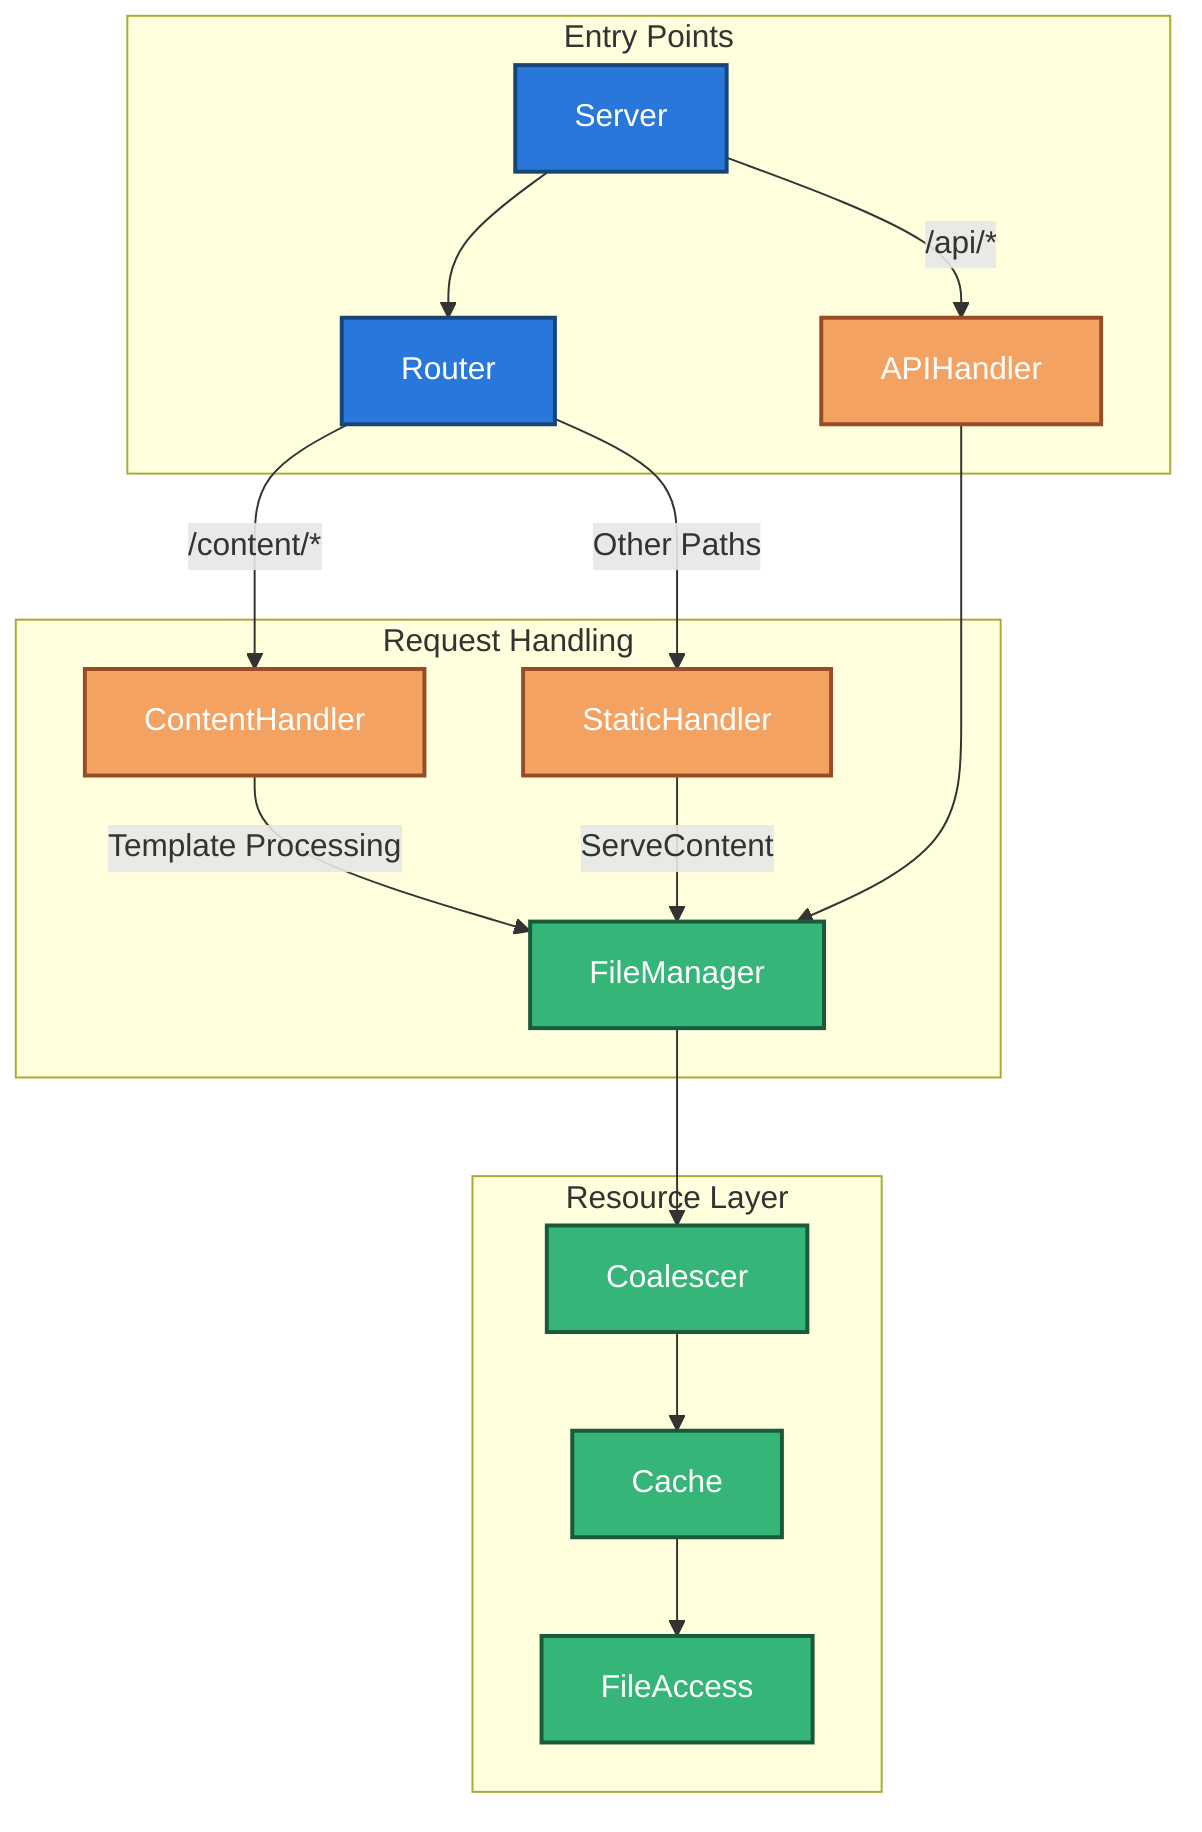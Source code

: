 flowchart TD
    subgraph EntryPoints["Entry Points"]
        Server[Server]
        Server --> |/api/*| APIHandler
        Server --> Router
    end

    subgraph RequestHandling["Request Handling"]
        Router --> |/content/*| ContentHandler
        Router --> |Other Paths| StaticHandler

        ContentHandler --> |Template Processing| FileManager
        StaticHandler --> |ServeContent| FileManager
        APIHandler --> FileManager
    end

    subgraph ResourceLayer["Resource Layer"]
        FileManager --> Coalescer
        Coalescer --> Cache
        Cache --> FileAccess
    end

    classDef primary fill:#2977db,stroke:#164576,stroke-width:2px,color:#fff
    classDef secondary fill:#35b577,stroke:#1a5a3b,stroke-width:2px,color:#fff
    classDef tertiary fill:#f4a261,stroke:#984c26,stroke-width:2px,color:#fff

    class Server,Router primary
    class FileManager,Coalescer,Cache,FileAccess secondary
    class ContentHandler,StaticHandler,APIHandler tertiary
